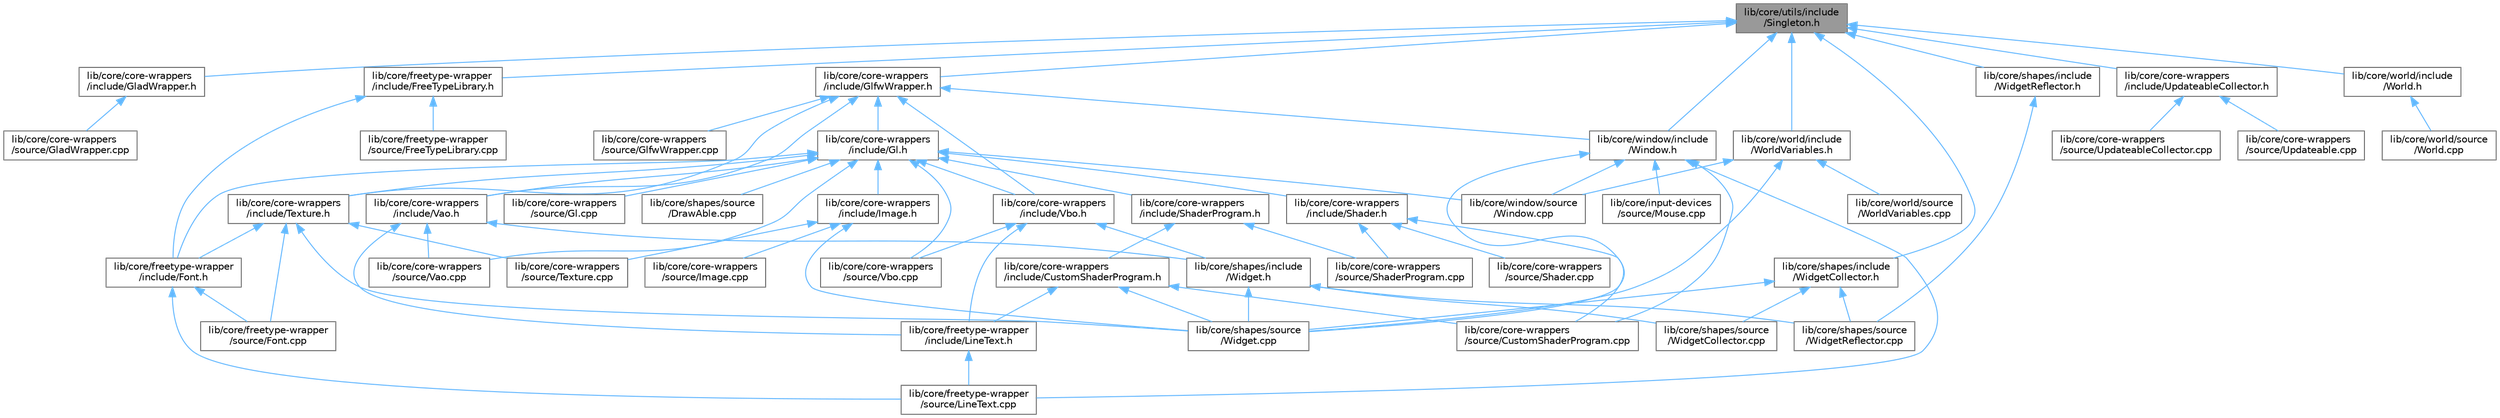 digraph "lib/core/utils/include/Singleton.h"
{
 // LATEX_PDF_SIZE
  bgcolor="transparent";
  edge [fontname=Helvetica,fontsize=10,labelfontname=Helvetica,labelfontsize=10];
  node [fontname=Helvetica,fontsize=10,shape=box,height=0.2,width=0.4];
  Node1 [id="Node000001",label="lib/core/utils/include\l/Singleton.h",height=0.2,width=0.4,color="gray40", fillcolor="grey60", style="filled", fontcolor="black",tooltip=" "];
  Node1 -> Node2 [id="edge1_Node000001_Node000002",dir="back",color="steelblue1",style="solid",tooltip=" "];
  Node2 [id="Node000002",label="lib/core/core-wrappers\l/include/GladWrapper.h",height=0.2,width=0.4,color="grey40", fillcolor="white", style="filled",URL="$_glad_wrapper_8h.html",tooltip=" "];
  Node2 -> Node3 [id="edge2_Node000002_Node000003",dir="back",color="steelblue1",style="solid",tooltip=" "];
  Node3 [id="Node000003",label="lib/core/core-wrappers\l/source/GladWrapper.cpp",height=0.2,width=0.4,color="grey40", fillcolor="white", style="filled",URL="$_glad_wrapper_8cpp.html",tooltip=" "];
  Node1 -> Node4 [id="edge3_Node000001_Node000004",dir="back",color="steelblue1",style="solid",tooltip=" "];
  Node4 [id="Node000004",label="lib/core/core-wrappers\l/include/GlfwWrapper.h",height=0.2,width=0.4,color="grey40", fillcolor="white", style="filled",URL="$_glfw_wrapper_8h.html",tooltip=" "];
  Node4 -> Node5 [id="edge4_Node000004_Node000005",dir="back",color="steelblue1",style="solid",tooltip=" "];
  Node5 [id="Node000005",label="lib/core/core-wrappers\l/include/Gl.h",height=0.2,width=0.4,color="grey40", fillcolor="white", style="filled",URL="$_gl_8h.html",tooltip=" "];
  Node5 -> Node6 [id="edge5_Node000005_Node000006",dir="back",color="steelblue1",style="solid",tooltip=" "];
  Node6 [id="Node000006",label="lib/core/core-wrappers\l/include/Image.h",height=0.2,width=0.4,color="grey40", fillcolor="white", style="filled",URL="$_image_8h.html",tooltip=" "];
  Node6 -> Node7 [id="edge6_Node000006_Node000007",dir="back",color="steelblue1",style="solid",tooltip=" "];
  Node7 [id="Node000007",label="lib/core/core-wrappers\l/source/Image.cpp",height=0.2,width=0.4,color="grey40", fillcolor="white", style="filled",URL="$_image_8cpp.html",tooltip=" "];
  Node6 -> Node8 [id="edge7_Node000006_Node000008",dir="back",color="steelblue1",style="solid",tooltip=" "];
  Node8 [id="Node000008",label="lib/core/core-wrappers\l/source/Texture.cpp",height=0.2,width=0.4,color="grey40", fillcolor="white", style="filled",URL="$_texture_8cpp.html",tooltip=" "];
  Node6 -> Node9 [id="edge8_Node000006_Node000009",dir="back",color="steelblue1",style="solid",tooltip=" "];
  Node9 [id="Node000009",label="lib/core/shapes/source\l/Widget.cpp",height=0.2,width=0.4,color="grey40", fillcolor="white", style="filled",URL="$_widget_8cpp.html",tooltip=" "];
  Node5 -> Node10 [id="edge9_Node000005_Node000010",dir="back",color="steelblue1",style="solid",tooltip=" "];
  Node10 [id="Node000010",label="lib/core/core-wrappers\l/include/Shader.h",height=0.2,width=0.4,color="grey40", fillcolor="white", style="filled",URL="$_shader_8h.html",tooltip=" "];
  Node10 -> Node11 [id="edge10_Node000010_Node000011",dir="back",color="steelblue1",style="solid",tooltip=" "];
  Node11 [id="Node000011",label="lib/core/core-wrappers\l/source/CustomShaderProgram.cpp",height=0.2,width=0.4,color="grey40", fillcolor="white", style="filled",URL="$_custom_shader_program_8cpp.html",tooltip=" "];
  Node10 -> Node12 [id="edge11_Node000010_Node000012",dir="back",color="steelblue1",style="solid",tooltip=" "];
  Node12 [id="Node000012",label="lib/core/core-wrappers\l/source/Shader.cpp",height=0.2,width=0.4,color="grey40", fillcolor="white", style="filled",URL="$_shader_8cpp.html",tooltip=" "];
  Node10 -> Node13 [id="edge12_Node000010_Node000013",dir="back",color="steelblue1",style="solid",tooltip=" "];
  Node13 [id="Node000013",label="lib/core/core-wrappers\l/source/ShaderProgram.cpp",height=0.2,width=0.4,color="grey40", fillcolor="white", style="filled",URL="$_shader_program_8cpp.html",tooltip=" "];
  Node5 -> Node14 [id="edge13_Node000005_Node000014",dir="back",color="steelblue1",style="solid",tooltip=" "];
  Node14 [id="Node000014",label="lib/core/core-wrappers\l/include/ShaderProgram.h",height=0.2,width=0.4,color="grey40", fillcolor="white", style="filled",URL="$_shader_program_8h.html",tooltip=" "];
  Node14 -> Node15 [id="edge14_Node000014_Node000015",dir="back",color="steelblue1",style="solid",tooltip=" "];
  Node15 [id="Node000015",label="lib/core/core-wrappers\l/include/CustomShaderProgram.h",height=0.2,width=0.4,color="grey40", fillcolor="white", style="filled",URL="$_custom_shader_program_8h.html",tooltip=" "];
  Node15 -> Node11 [id="edge15_Node000015_Node000011",dir="back",color="steelblue1",style="solid",tooltip=" "];
  Node15 -> Node16 [id="edge16_Node000015_Node000016",dir="back",color="steelblue1",style="solid",tooltip=" "];
  Node16 [id="Node000016",label="lib/core/freetype-wrapper\l/include/LineText.h",height=0.2,width=0.4,color="grey40", fillcolor="white", style="filled",URL="$_line_text_8h.html",tooltip=" "];
  Node16 -> Node17 [id="edge17_Node000016_Node000017",dir="back",color="steelblue1",style="solid",tooltip=" "];
  Node17 [id="Node000017",label="lib/core/freetype-wrapper\l/source/LineText.cpp",height=0.2,width=0.4,color="grey40", fillcolor="white", style="filled",URL="$_line_text_8cpp.html",tooltip=" "];
  Node15 -> Node9 [id="edge18_Node000015_Node000009",dir="back",color="steelblue1",style="solid",tooltip=" "];
  Node14 -> Node13 [id="edge19_Node000014_Node000013",dir="back",color="steelblue1",style="solid",tooltip=" "];
  Node5 -> Node18 [id="edge20_Node000005_Node000018",dir="back",color="steelblue1",style="solid",tooltip=" "];
  Node18 [id="Node000018",label="lib/core/core-wrappers\l/include/Texture.h",height=0.2,width=0.4,color="grey40", fillcolor="white", style="filled",URL="$_texture_8h.html",tooltip=" "];
  Node18 -> Node8 [id="edge21_Node000018_Node000008",dir="back",color="steelblue1",style="solid",tooltip=" "];
  Node18 -> Node19 [id="edge22_Node000018_Node000019",dir="back",color="steelblue1",style="solid",tooltip=" "];
  Node19 [id="Node000019",label="lib/core/freetype-wrapper\l/include/Font.h",height=0.2,width=0.4,color="grey40", fillcolor="white", style="filled",URL="$_font_8h.html",tooltip=" "];
  Node19 -> Node20 [id="edge23_Node000019_Node000020",dir="back",color="steelblue1",style="solid",tooltip=" "];
  Node20 [id="Node000020",label="lib/core/freetype-wrapper\l/source/Font.cpp",height=0.2,width=0.4,color="grey40", fillcolor="white", style="filled",URL="$_font_8cpp.html",tooltip=" "];
  Node19 -> Node17 [id="edge24_Node000019_Node000017",dir="back",color="steelblue1",style="solid",tooltip=" "];
  Node18 -> Node20 [id="edge25_Node000018_Node000020",dir="back",color="steelblue1",style="solid",tooltip=" "];
  Node18 -> Node9 [id="edge26_Node000018_Node000009",dir="back",color="steelblue1",style="solid",tooltip=" "];
  Node5 -> Node21 [id="edge27_Node000005_Node000021",dir="back",color="steelblue1",style="solid",tooltip=" "];
  Node21 [id="Node000021",label="lib/core/core-wrappers\l/include/Vao.h",height=0.2,width=0.4,color="grey40", fillcolor="white", style="filled",URL="$_vao_8h.html",tooltip=" "];
  Node21 -> Node22 [id="edge28_Node000021_Node000022",dir="back",color="steelblue1",style="solid",tooltip=" "];
  Node22 [id="Node000022",label="lib/core/core-wrappers\l/source/Vao.cpp",height=0.2,width=0.4,color="grey40", fillcolor="white", style="filled",URL="$_vao_8cpp.html",tooltip=" "];
  Node21 -> Node16 [id="edge29_Node000021_Node000016",dir="back",color="steelblue1",style="solid",tooltip=" "];
  Node21 -> Node23 [id="edge30_Node000021_Node000023",dir="back",color="steelblue1",style="solid",tooltip=" "];
  Node23 [id="Node000023",label="lib/core/shapes/include\l/Widget.h",height=0.2,width=0.4,color="grey40", fillcolor="white", style="filled",URL="$_widget_8h.html",tooltip=" "];
  Node23 -> Node9 [id="edge31_Node000023_Node000009",dir="back",color="steelblue1",style="solid",tooltip=" "];
  Node23 -> Node24 [id="edge32_Node000023_Node000024",dir="back",color="steelblue1",style="solid",tooltip=" "];
  Node24 [id="Node000024",label="lib/core/shapes/source\l/WidgetCollector.cpp",height=0.2,width=0.4,color="grey40", fillcolor="white", style="filled",URL="$_widget_collector_8cpp.html",tooltip=" "];
  Node23 -> Node25 [id="edge33_Node000023_Node000025",dir="back",color="steelblue1",style="solid",tooltip=" "];
  Node25 [id="Node000025",label="lib/core/shapes/source\l/WidgetReflector.cpp",height=0.2,width=0.4,color="grey40", fillcolor="white", style="filled",URL="$_widget_reflector_8cpp.html",tooltip=" "];
  Node5 -> Node26 [id="edge34_Node000005_Node000026",dir="back",color="steelblue1",style="solid",tooltip=" "];
  Node26 [id="Node000026",label="lib/core/core-wrappers\l/include/Vbo.h",height=0.2,width=0.4,color="grey40", fillcolor="white", style="filled",URL="$_vbo_8h.html",tooltip=" "];
  Node26 -> Node27 [id="edge35_Node000026_Node000027",dir="back",color="steelblue1",style="solid",tooltip=" "];
  Node27 [id="Node000027",label="lib/core/core-wrappers\l/source/Vbo.cpp",height=0.2,width=0.4,color="grey40", fillcolor="white", style="filled",URL="$_vbo_8cpp.html",tooltip=" "];
  Node26 -> Node16 [id="edge36_Node000026_Node000016",dir="back",color="steelblue1",style="solid",tooltip=" "];
  Node26 -> Node23 [id="edge37_Node000026_Node000023",dir="back",color="steelblue1",style="solid",tooltip=" "];
  Node5 -> Node28 [id="edge38_Node000005_Node000028",dir="back",color="steelblue1",style="solid",tooltip=" "];
  Node28 [id="Node000028",label="lib/core/core-wrappers\l/source/Gl.cpp",height=0.2,width=0.4,color="grey40", fillcolor="white", style="filled",URL="$_gl_8cpp.html",tooltip=" "];
  Node5 -> Node22 [id="edge39_Node000005_Node000022",dir="back",color="steelblue1",style="solid",tooltip=" "];
  Node5 -> Node27 [id="edge40_Node000005_Node000027",dir="back",color="steelblue1",style="solid",tooltip=" "];
  Node5 -> Node19 [id="edge41_Node000005_Node000019",dir="back",color="steelblue1",style="solid",tooltip=" "];
  Node5 -> Node29 [id="edge42_Node000005_Node000029",dir="back",color="steelblue1",style="solid",tooltip=" "];
  Node29 [id="Node000029",label="lib/core/shapes/source\l/DrawAble.cpp",height=0.2,width=0.4,color="grey40", fillcolor="white", style="filled",URL="$_draw_able_8cpp.html",tooltip=" "];
  Node5 -> Node30 [id="edge43_Node000005_Node000030",dir="back",color="steelblue1",style="solid",tooltip=" "];
  Node30 [id="Node000030",label="lib/core/window/source\l/Window.cpp",height=0.2,width=0.4,color="grey40", fillcolor="white", style="filled",URL="$_window_8cpp.html",tooltip=" "];
  Node4 -> Node18 [id="edge44_Node000004_Node000018",dir="back",color="steelblue1",style="solid",tooltip=" "];
  Node4 -> Node21 [id="edge45_Node000004_Node000021",dir="back",color="steelblue1",style="solid",tooltip=" "];
  Node4 -> Node26 [id="edge46_Node000004_Node000026",dir="back",color="steelblue1",style="solid",tooltip=" "];
  Node4 -> Node31 [id="edge47_Node000004_Node000031",dir="back",color="steelblue1",style="solid",tooltip=" "];
  Node31 [id="Node000031",label="lib/core/core-wrappers\l/source/GlfwWrapper.cpp",height=0.2,width=0.4,color="grey40", fillcolor="white", style="filled",URL="$_glfw_wrapper_8cpp.html",tooltip=" "];
  Node4 -> Node32 [id="edge48_Node000004_Node000032",dir="back",color="steelblue1",style="solid",tooltip=" "];
  Node32 [id="Node000032",label="lib/core/window/include\l/Window.h",height=0.2,width=0.4,color="grey40", fillcolor="white", style="filled",URL="$_window_8h.html",tooltip=" "];
  Node32 -> Node11 [id="edge49_Node000032_Node000011",dir="back",color="steelblue1",style="solid",tooltip=" "];
  Node32 -> Node17 [id="edge50_Node000032_Node000017",dir="back",color="steelblue1",style="solid",tooltip=" "];
  Node32 -> Node33 [id="edge51_Node000032_Node000033",dir="back",color="steelblue1",style="solid",tooltip=" "];
  Node33 [id="Node000033",label="lib/core/input-devices\l/source/Mouse.cpp",height=0.2,width=0.4,color="grey40", fillcolor="white", style="filled",URL="$_mouse_8cpp.html",tooltip=" "];
  Node32 -> Node9 [id="edge52_Node000032_Node000009",dir="back",color="steelblue1",style="solid",tooltip=" "];
  Node32 -> Node30 [id="edge53_Node000032_Node000030",dir="back",color="steelblue1",style="solid",tooltip=" "];
  Node1 -> Node34 [id="edge54_Node000001_Node000034",dir="back",color="steelblue1",style="solid",tooltip=" "];
  Node34 [id="Node000034",label="lib/core/core-wrappers\l/include/UpdateableCollector.h",height=0.2,width=0.4,color="grey40", fillcolor="white", style="filled",URL="$_updateable_collector_8h.html",tooltip=" "];
  Node34 -> Node35 [id="edge55_Node000034_Node000035",dir="back",color="steelblue1",style="solid",tooltip=" "];
  Node35 [id="Node000035",label="lib/core/core-wrappers\l/source/Updateable.cpp",height=0.2,width=0.4,color="grey40", fillcolor="white", style="filled",URL="$_updateable_8cpp.html",tooltip=" "];
  Node34 -> Node36 [id="edge56_Node000034_Node000036",dir="back",color="steelblue1",style="solid",tooltip=" "];
  Node36 [id="Node000036",label="lib/core/core-wrappers\l/source/UpdateableCollector.cpp",height=0.2,width=0.4,color="grey40", fillcolor="white", style="filled",URL="$_updateable_collector_8cpp.html",tooltip=" "];
  Node1 -> Node37 [id="edge57_Node000001_Node000037",dir="back",color="steelblue1",style="solid",tooltip=" "];
  Node37 [id="Node000037",label="lib/core/freetype-wrapper\l/include/FreeTypeLibrary.h",height=0.2,width=0.4,color="grey40", fillcolor="white", style="filled",URL="$_free_type_library_8h.html",tooltip=" "];
  Node37 -> Node19 [id="edge58_Node000037_Node000019",dir="back",color="steelblue1",style="solid",tooltip=" "];
  Node37 -> Node38 [id="edge59_Node000037_Node000038",dir="back",color="steelblue1",style="solid",tooltip=" "];
  Node38 [id="Node000038",label="lib/core/freetype-wrapper\l/source/FreeTypeLibrary.cpp",height=0.2,width=0.4,color="grey40", fillcolor="white", style="filled",URL="$_free_type_library_8cpp.html",tooltip=" "];
  Node1 -> Node39 [id="edge60_Node000001_Node000039",dir="back",color="steelblue1",style="solid",tooltip=" "];
  Node39 [id="Node000039",label="lib/core/shapes/include\l/WidgetCollector.h",height=0.2,width=0.4,color="grey40", fillcolor="white", style="filled",URL="$_widget_collector_8h.html",tooltip=" "];
  Node39 -> Node9 [id="edge61_Node000039_Node000009",dir="back",color="steelblue1",style="solid",tooltip=" "];
  Node39 -> Node24 [id="edge62_Node000039_Node000024",dir="back",color="steelblue1",style="solid",tooltip=" "];
  Node39 -> Node25 [id="edge63_Node000039_Node000025",dir="back",color="steelblue1",style="solid",tooltip=" "];
  Node1 -> Node40 [id="edge64_Node000001_Node000040",dir="back",color="steelblue1",style="solid",tooltip=" "];
  Node40 [id="Node000040",label="lib/core/shapes/include\l/WidgetReflector.h",height=0.2,width=0.4,color="grey40", fillcolor="white", style="filled",URL="$_widget_reflector_8h.html",tooltip=" "];
  Node40 -> Node25 [id="edge65_Node000040_Node000025",dir="back",color="steelblue1",style="solid",tooltip=" "];
  Node1 -> Node32 [id="edge66_Node000001_Node000032",dir="back",color="steelblue1",style="solid",tooltip=" "];
  Node1 -> Node41 [id="edge67_Node000001_Node000041",dir="back",color="steelblue1",style="solid",tooltip=" "];
  Node41 [id="Node000041",label="lib/core/world/include\l/World.h",height=0.2,width=0.4,color="grey40", fillcolor="white", style="filled",URL="$_world_8h.html",tooltip=" "];
  Node41 -> Node42 [id="edge68_Node000041_Node000042",dir="back",color="steelblue1",style="solid",tooltip=" "];
  Node42 [id="Node000042",label="lib/core/world/source\l/World.cpp",height=0.2,width=0.4,color="grey40", fillcolor="white", style="filled",URL="$_world_8cpp.html",tooltip=" "];
  Node1 -> Node43 [id="edge69_Node000001_Node000043",dir="back",color="steelblue1",style="solid",tooltip=" "];
  Node43 [id="Node000043",label="lib/core/world/include\l/WorldVariables.h",height=0.2,width=0.4,color="grey40", fillcolor="white", style="filled",URL="$_world_variables_8h.html",tooltip=" "];
  Node43 -> Node9 [id="edge70_Node000043_Node000009",dir="back",color="steelblue1",style="solid",tooltip=" "];
  Node43 -> Node30 [id="edge71_Node000043_Node000030",dir="back",color="steelblue1",style="solid",tooltip=" "];
  Node43 -> Node44 [id="edge72_Node000043_Node000044",dir="back",color="steelblue1",style="solid",tooltip=" "];
  Node44 [id="Node000044",label="lib/core/world/source\l/WorldVariables.cpp",height=0.2,width=0.4,color="grey40", fillcolor="white", style="filled",URL="$_world_variables_8cpp.html",tooltip=" "];
}
